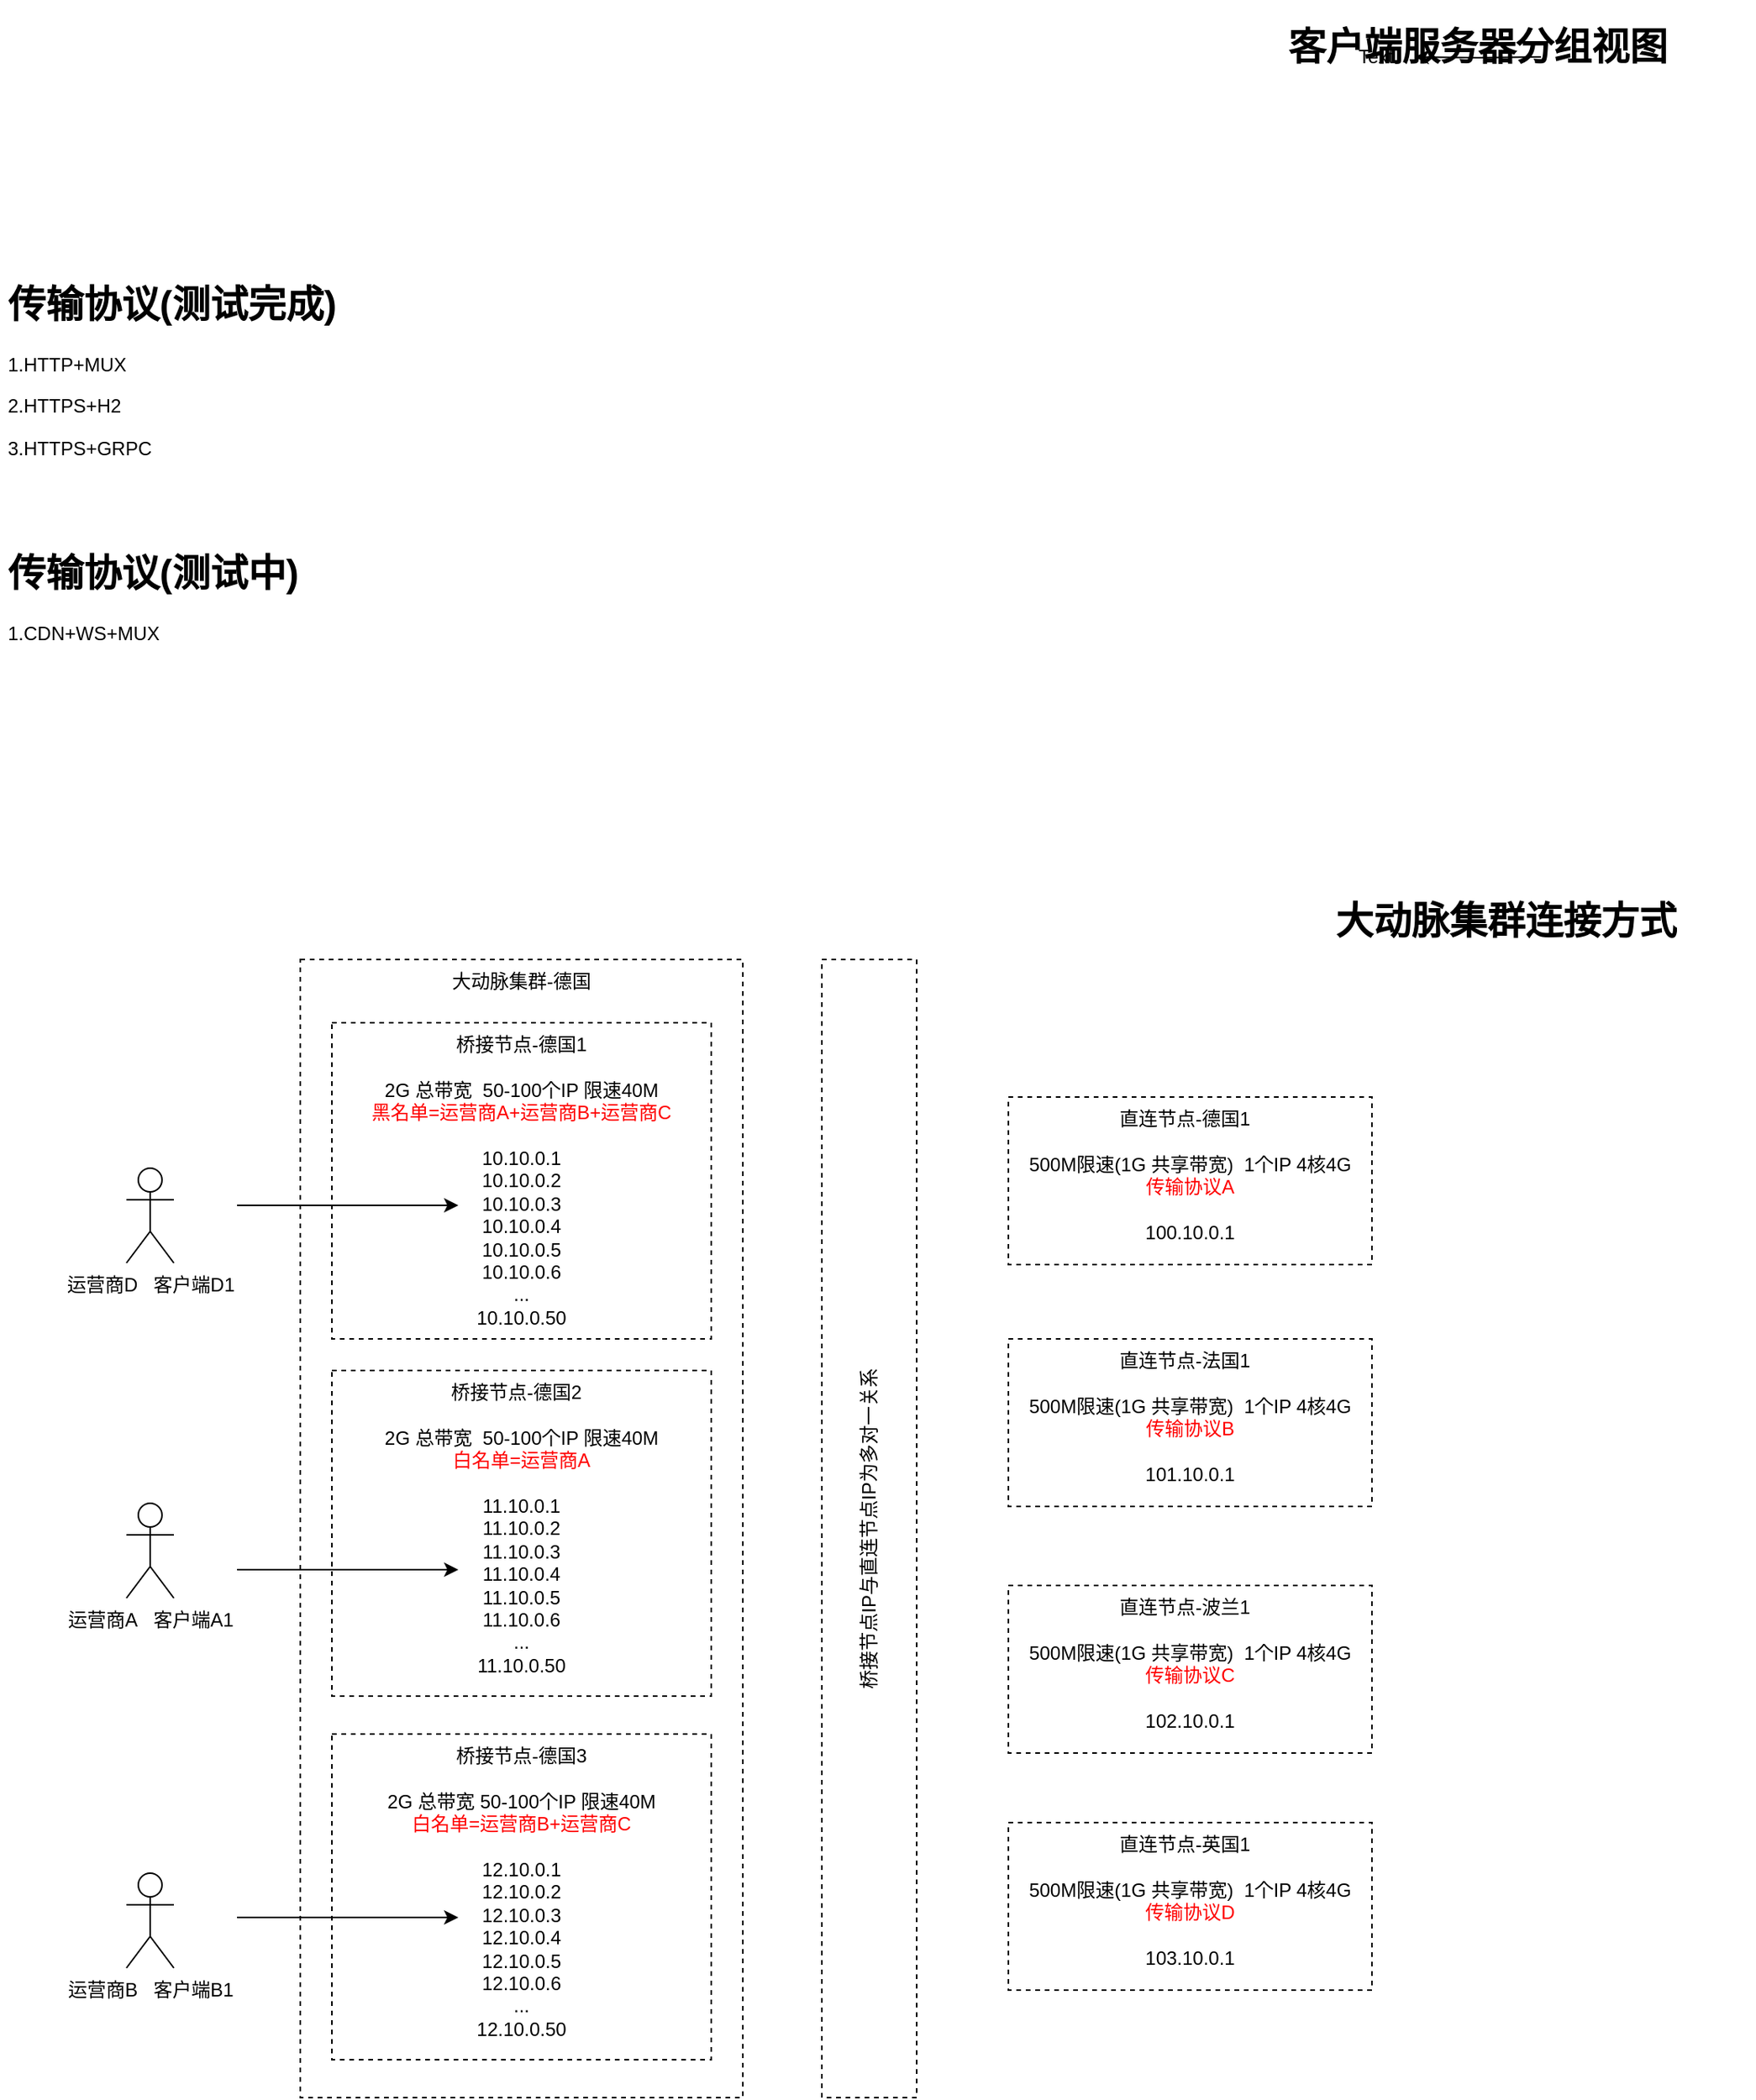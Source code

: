 <mxfile version="22.1.5" type="github">
  <diagram name="第 1 页" id="1ivuH3Wv_KfW88byzCct">
    <mxGraphModel dx="2462" dy="1752" grid="1" gridSize="10" guides="1" tooltips="1" connect="1" arrows="1" fold="1" page="1" pageScale="1" pageWidth="1169" pageHeight="827" math="0" shadow="0">
      <root>
        <mxCell id="0" />
        <mxCell id="1" parent="0" />
        <mxCell id="yAIfdNXannAPqSkCus9B-1" value="大动脉集群-德国" style="rounded=0;whiteSpace=wrap;html=1;verticalAlign=top;fillColor=none;dashed=1;movable=1;resizable=1;rotatable=1;deletable=1;editable=1;locked=0;connectable=1;" parent="1" vertex="1">
          <mxGeometry x="210" y="54" width="280" height="720" as="geometry" />
        </mxCell>
        <mxCell id="yAIfdNXannAPqSkCus9B-2" value="运营商A&amp;nbsp; &amp;nbsp;客户端A1" style="shape=umlActor;verticalLabelPosition=bottom;verticalAlign=top;html=1;outlineConnect=0;" parent="1" vertex="1">
          <mxGeometry x="100" y="398" width="30" height="60" as="geometry" />
        </mxCell>
        <mxCell id="yAIfdNXannAPqSkCus9B-7" value="桥接节点-德国1&lt;br&gt;&lt;br&gt;2G 总带宽&amp;nbsp; 50-100个IP 限速40M&lt;br&gt;&lt;font color=&quot;#ff0000&quot;&gt;黑名单=运营商A+运营商B+运营商C&lt;/font&gt;&lt;br&gt;&lt;br&gt;10.10.0.1&lt;br&gt;10.10.0.2&lt;br&gt;10.10.0.3&lt;br&gt;10.10.0.4&lt;br&gt;10.10.0.5&lt;br style=&quot;border-color: var(--border-color);&quot;&gt;10.10.0.6&lt;br&gt;...&lt;br style=&quot;border-color: var(--border-color);&quot;&gt;10.10.0.50&lt;br&gt;&amp;nbsp;" style="rounded=0;whiteSpace=wrap;html=1;verticalAlign=top;fillColor=none;dashed=1;movable=1;resizable=1;rotatable=1;deletable=1;editable=1;locked=0;connectable=1;" parent="1" vertex="1">
          <mxGeometry x="230" y="94" width="240" height="200" as="geometry" />
        </mxCell>
        <mxCell id="WzFBl8_N9M4X1-9kwTfS-1" value="桥接节点-德国2&amp;nbsp;&amp;nbsp;&lt;br&gt;&lt;br&gt;2G 总带宽&amp;nbsp; 50-100个IP 限速40M&lt;br&gt;&lt;font color=&quot;#ff0000&quot;&gt;白名单=运营商A&lt;/font&gt;&lt;br&gt;&lt;br&gt;11.10.0.1&lt;br&gt;11.10.0.2&lt;br&gt;11.10.0.3&lt;br&gt;11.10.0.4&lt;br&gt;11.10.0.5&lt;br style=&quot;border-color: var(--border-color);&quot;&gt;11.10.0.6&lt;br&gt;...&lt;br style=&quot;border-color: var(--border-color);&quot;&gt;11.10.0.50&lt;br&gt;&amp;nbsp;" style="rounded=0;whiteSpace=wrap;html=1;verticalAlign=top;fillColor=none;dashed=1;movable=1;resizable=1;rotatable=1;deletable=1;editable=1;locked=0;connectable=1;" parent="1" vertex="1">
          <mxGeometry x="230" y="314" width="240" height="206" as="geometry" />
        </mxCell>
        <mxCell id="WzFBl8_N9M4X1-9kwTfS-2" value="桥接节点-德国3&lt;br&gt;&lt;br&gt;2G 总带宽 50-100个IP 限速40M&lt;br&gt;&lt;font color=&quot;#ff0000&quot;&gt;白名单=运营商B+运营商C&lt;/font&gt;&lt;br&gt;&lt;br&gt;12.10.0.1&lt;br&gt;12.10.0.2&lt;br&gt;12.10.0.3&lt;br&gt;12.10.0.4&lt;br&gt;12.10.0.5&lt;br style=&quot;border-color: var(--border-color);&quot;&gt;12.10.0.6&lt;br&gt;...&lt;br style=&quot;border-color: var(--border-color);&quot;&gt;12.10.0.50&lt;br&gt;&amp;nbsp;" style="rounded=0;whiteSpace=wrap;html=1;verticalAlign=top;fillColor=none;dashed=1;movable=1;resizable=1;rotatable=1;deletable=1;editable=1;locked=0;connectable=1;" parent="1" vertex="1">
          <mxGeometry x="230" y="544" width="240" height="206" as="geometry" />
        </mxCell>
        <mxCell id="WzFBl8_N9M4X1-9kwTfS-3" value="运营商B&amp;nbsp; &amp;nbsp;客户端B1" style="shape=umlActor;verticalLabelPosition=bottom;verticalAlign=top;html=1;outlineConnect=0;" parent="1" vertex="1">
          <mxGeometry x="100" y="632" width="30" height="60" as="geometry" />
        </mxCell>
        <mxCell id="WzFBl8_N9M4X1-9kwTfS-4" value="运营商D&amp;nbsp; &amp;nbsp;客户端D1" style="shape=umlActor;verticalLabelPosition=bottom;verticalAlign=top;html=1;outlineConnect=0;" parent="1" vertex="1">
          <mxGeometry x="100" y="186" width="30" height="60" as="geometry" />
        </mxCell>
        <mxCell id="WzFBl8_N9M4X1-9kwTfS-5" value="" style="endArrow=classic;html=1;rounded=0;" parent="1" edge="1">
          <mxGeometry width="50" height="50" relative="1" as="geometry">
            <mxPoint x="170" y="209.5" as="sourcePoint" />
            <mxPoint x="310" y="209.5" as="targetPoint" />
          </mxGeometry>
        </mxCell>
        <mxCell id="WzFBl8_N9M4X1-9kwTfS-6" value="" style="endArrow=classic;html=1;rounded=0;" parent="1" edge="1">
          <mxGeometry width="50" height="50" relative="1" as="geometry">
            <mxPoint x="170" y="440" as="sourcePoint" />
            <mxPoint x="310" y="440" as="targetPoint" />
          </mxGeometry>
        </mxCell>
        <mxCell id="WzFBl8_N9M4X1-9kwTfS-7" value="" style="endArrow=classic;html=1;rounded=0;" parent="1" edge="1">
          <mxGeometry width="50" height="50" relative="1" as="geometry">
            <mxPoint x="170" y="660" as="sourcePoint" />
            <mxPoint x="310" y="660" as="targetPoint" />
          </mxGeometry>
        </mxCell>
        <mxCell id="WzFBl8_N9M4X1-9kwTfS-8" value="&lt;h1&gt;大动脉集群连接方式&lt;/h1&gt;&lt;p&gt;&lt;/p&gt;" style="text;html=1;strokeColor=none;fillColor=none;spacing=5;spacingTop=-20;whiteSpace=wrap;overflow=hidden;rounded=0;" parent="1" vertex="1">
          <mxGeometry x="860" y="10" width="270" height="80" as="geometry" />
        </mxCell>
        <mxCell id="4X0TBHcwjBheOzNevmvr-1" value="直连节点-德国1&amp;nbsp;&amp;nbsp;&lt;br&gt;&lt;br&gt;500M限速(1G 共享带宽)&amp;nbsp; 1个IP 4核4G&lt;br&gt;&lt;font color=&quot;#ff0000&quot;&gt;传输协议A&lt;/font&gt;&lt;br&gt;&lt;br&gt;100.10.0.1&lt;br&gt;&amp;nbsp;" style="rounded=0;whiteSpace=wrap;html=1;verticalAlign=top;fillColor=none;dashed=1;movable=1;resizable=1;rotatable=1;deletable=1;editable=1;locked=0;connectable=1;" vertex="1" parent="1">
          <mxGeometry x="658" y="141" width="230" height="106" as="geometry" />
        </mxCell>
        <mxCell id="4X0TBHcwjBheOzNevmvr-2" value="直连节点-法国1&amp;nbsp;&amp;nbsp;&lt;br&gt;&lt;br&gt;500M限速(1G 共享带宽)&amp;nbsp; 1个IP 4核4G&lt;br&gt;&lt;font color=&quot;#ff0000&quot;&gt;传输协议B&lt;/font&gt;&lt;br&gt;&lt;br&gt;101.10.0.1&lt;br&gt;&amp;nbsp;" style="rounded=0;whiteSpace=wrap;html=1;verticalAlign=top;fillColor=none;dashed=1;movable=1;resizable=1;rotatable=1;deletable=1;editable=1;locked=0;connectable=1;" vertex="1" parent="1">
          <mxGeometry x="658" y="294" width="230" height="106" as="geometry" />
        </mxCell>
        <mxCell id="4X0TBHcwjBheOzNevmvr-3" value="直连节点-波兰1&amp;nbsp;&amp;nbsp;&lt;br&gt;&lt;br&gt;500M限速(1G 共享带宽)&amp;nbsp; 1个IP 4核4G&lt;br&gt;&lt;font color=&quot;#ff0000&quot;&gt;传输协议C&lt;/font&gt;&lt;br&gt;&lt;br&gt;102.10.0.1&lt;br&gt;&amp;nbsp;" style="rounded=0;whiteSpace=wrap;html=1;verticalAlign=top;fillColor=none;dashed=1;movable=1;resizable=1;rotatable=1;deletable=1;editable=1;locked=0;connectable=1;" vertex="1" parent="1">
          <mxGeometry x="658" y="450" width="230" height="106" as="geometry" />
        </mxCell>
        <mxCell id="4X0TBHcwjBheOzNevmvr-4" value="直连节点-英国1&amp;nbsp;&amp;nbsp;&lt;br&gt;&lt;br&gt;500M限速(1G 共享带宽)&amp;nbsp; 1个IP 4核4G&lt;br&gt;&lt;font color=&quot;#ff0000&quot;&gt;传输协议D&lt;/font&gt;&lt;br&gt;&lt;br&gt;103.10.0.1&lt;br&gt;&amp;nbsp;" style="rounded=0;whiteSpace=wrap;html=1;verticalAlign=top;fillColor=none;dashed=1;movable=1;resizable=1;rotatable=1;deletable=1;editable=1;locked=0;connectable=1;" vertex="1" parent="1">
          <mxGeometry x="658" y="600" width="230" height="106" as="geometry" />
        </mxCell>
        <mxCell id="4X0TBHcwjBheOzNevmvr-6" value="&lt;h1&gt;传输协议(测试完成)&lt;/h1&gt;&lt;p&gt;1.HTTP+MUX&lt;/p&gt;&lt;p&gt;2.HTTPS+H2&lt;/p&gt;&lt;p&gt;3.HTTPS+GRPC&lt;/p&gt;" style="text;html=1;strokeColor=none;fillColor=none;spacing=5;spacingTop=-20;whiteSpace=wrap;overflow=hidden;rounded=0;" vertex="1" parent="1">
          <mxGeometry x="20" y="-380" width="230" height="130" as="geometry" />
        </mxCell>
        <mxCell id="4X0TBHcwjBheOzNevmvr-7" value="&lt;h1&gt;传输协议(测试中)&lt;/h1&gt;&lt;p&gt;1.CDN+WS+MUX&lt;br&gt;&lt;/p&gt;" style="text;html=1;strokeColor=none;fillColor=none;spacing=5;spacingTop=-20;whiteSpace=wrap;overflow=hidden;rounded=0;" vertex="1" parent="1">
          <mxGeometry x="20" y="-210" width="220" height="130" as="geometry" />
        </mxCell>
        <mxCell id="4X0TBHcwjBheOzNevmvr-8" value="桥接节点IP与直连节点IP为多对一关系" style="rounded=0;whiteSpace=wrap;html=1;rotation=-90;dashed=1;" vertex="1" parent="1">
          <mxGeometry x="210" y="384" width="720" height="60" as="geometry" />
        </mxCell>
        <mxCell id="4X0TBHcwjBheOzNevmvr-9" value="&lt;h1&gt;客户端服务器分组视图&lt;/h1&gt;" style="text;html=1;strokeColor=none;fillColor=none;spacing=5;spacingTop=-20;whiteSpace=wrap;overflow=hidden;rounded=0;" vertex="1" parent="1">
          <mxGeometry x="830" y="-543" width="292" height="130" as="geometry" />
        </mxCell>
        <mxCell id="4X0TBHcwjBheOzNevmvr-12" value="" style="edgeStyle=orthogonalEdgeStyle;rounded=0;orthogonalLoop=1;jettySize=auto;html=1;" edge="1" parent="1" target="4X0TBHcwjBheOzNevmvr-11">
          <mxGeometry relative="1" as="geometry">
            <mxPoint x="995" y="-517" as="sourcePoint" />
          </mxGeometry>
        </mxCell>
        <mxCell id="4X0TBHcwjBheOzNevmvr-11" value="Text" style="text;html=1;align=center;verticalAlign=middle;resizable=0;points=[];autosize=1;strokeColor=none;fillColor=none;" vertex="1" parent="1">
          <mxGeometry x="865" y="-532" width="50" height="30" as="geometry" />
        </mxCell>
      </root>
    </mxGraphModel>
  </diagram>
</mxfile>
